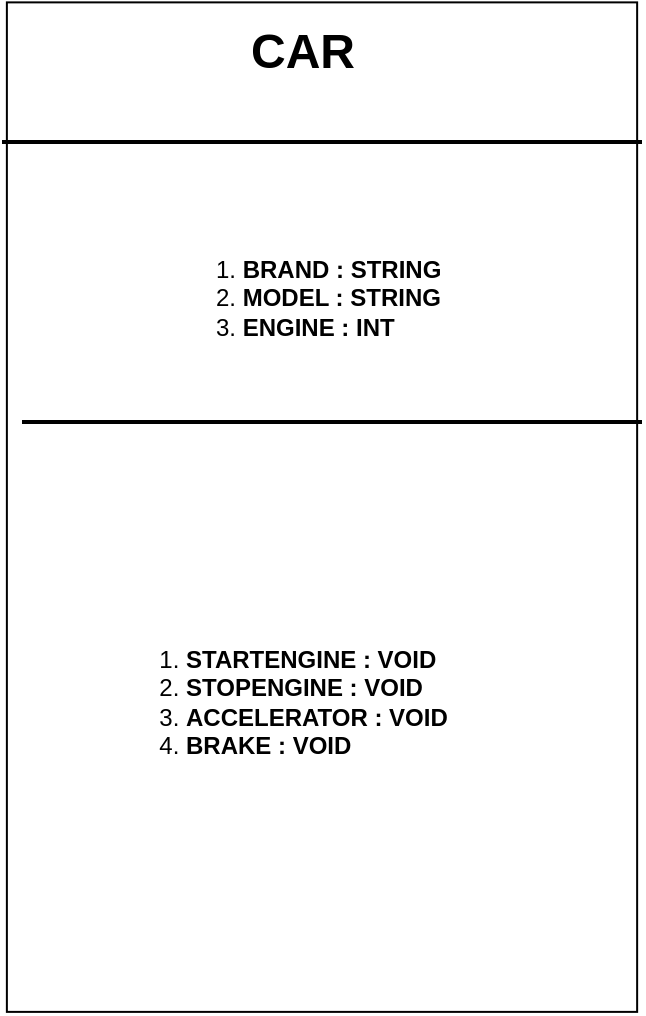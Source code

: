 <mxfile>
    <diagram id="HElwPfpyXl7HRqs2e4Ps" name="Page-1">
        <mxGraphModel dx="581" dy="1591" grid="1" gridSize="10" guides="1" tooltips="1" connect="1" arrows="1" fold="1" page="1" pageScale="1" pageWidth="850" pageHeight="1100" background="#ffffff" math="0" shadow="0">
            <root>
                <mxCell id="0"/>
                <mxCell id="1" parent="0"/>
                <mxCell id="2" value="" style="rounded=0;whiteSpace=wrap;html=1;rotation=90;strokeColor=#000000;" vertex="1" parent="1">
                    <mxGeometry x="-22.37" y="-220" width="504.75" height="315.13" as="geometry"/>
                </mxCell>
                <mxCell id="nGpCIf0ZqeRHPgc8pEju-4" value="" style="line;strokeWidth=2;html=1;" vertex="1" parent="1">
                    <mxGeometry x="70" y="-250" width="320" height="10" as="geometry"/>
                </mxCell>
                <mxCell id="nGpCIf0ZqeRHPgc8pEju-5" value="" style="line;strokeWidth=2;html=1;" vertex="1" parent="1">
                    <mxGeometry x="80" y="-110" width="310" height="10" as="geometry"/>
                </mxCell>
                <mxCell id="nGpCIf0ZqeRHPgc8pEju-6" value="CAR" style="text;strokeColor=none;fillColor=none;html=1;fontSize=24;fontStyle=1;verticalAlign=middle;align=center;" vertex="1" parent="1">
                    <mxGeometry x="170" y="-310" width="100" height="40" as="geometry"/>
                </mxCell>
                <mxCell id="nGpCIf0ZqeRHPgc8pEju-7" value="&lt;ol&gt;&lt;li style=&quot;text-align: left;&quot;&gt;&lt;b&gt;BRAND : STRING&lt;/b&gt;&lt;/li&gt;&lt;li style=&quot;text-align: left;&quot;&gt;&lt;b&gt;MODEL : STRING&lt;/b&gt;&lt;/li&gt;&lt;li style=&quot;text-align: left;&quot;&gt;&lt;b&gt;ENGINE : INT&lt;/b&gt;&lt;/li&gt;&lt;/ol&gt;&lt;div&gt;&lt;br&gt;&lt;/div&gt;" style="text;strokeColor=none;fillColor=none;html=1;whiteSpace=wrap;verticalAlign=middle;overflow=hidden;align=center;" vertex="1" parent="1">
                    <mxGeometry x="105" y="-230" width="230" height="140" as="geometry"/>
                </mxCell>
                <mxCell id="nGpCIf0ZqeRHPgc8pEju-9" value="&lt;ol&gt;&lt;li&gt;&lt;b&gt;STARTENGINE : VOID&lt;/b&gt;&lt;/li&gt;&lt;li&gt;&lt;b&gt;STOPENGINE : VOID&lt;/b&gt;&lt;/li&gt;&lt;li&gt;&lt;b&gt;ACCELERATOR : VOID&lt;/b&gt;&lt;/li&gt;&lt;li&gt;&lt;b&gt;BRAKE : VOID&lt;/b&gt;&lt;/li&gt;&lt;/ol&gt;" style="text;strokeColor=none;fillColor=none;html=1;whiteSpace=wrap;verticalAlign=middle;overflow=hidden;" vertex="1" parent="1">
                    <mxGeometry x="120" y="-70" width="260" height="210" as="geometry"/>
                </mxCell>
            </root>
        </mxGraphModel>
    </diagram>
    <diagram id="Nont4rdI4SM_aivGFssj" name="Page-2">
        <mxGraphModel dx="407" dy="344" grid="1" gridSize="10" guides="1" tooltips="1" connect="1" arrows="1" fold="1" page="1" pageScale="1" pageWidth="850" pageHeight="1100" math="0" shadow="0">
            <root>
                <mxCell id="0"/>
                <mxCell id="1" parent="0"/>
            </root>
        </mxGraphModel>
    </diagram>
</mxfile>